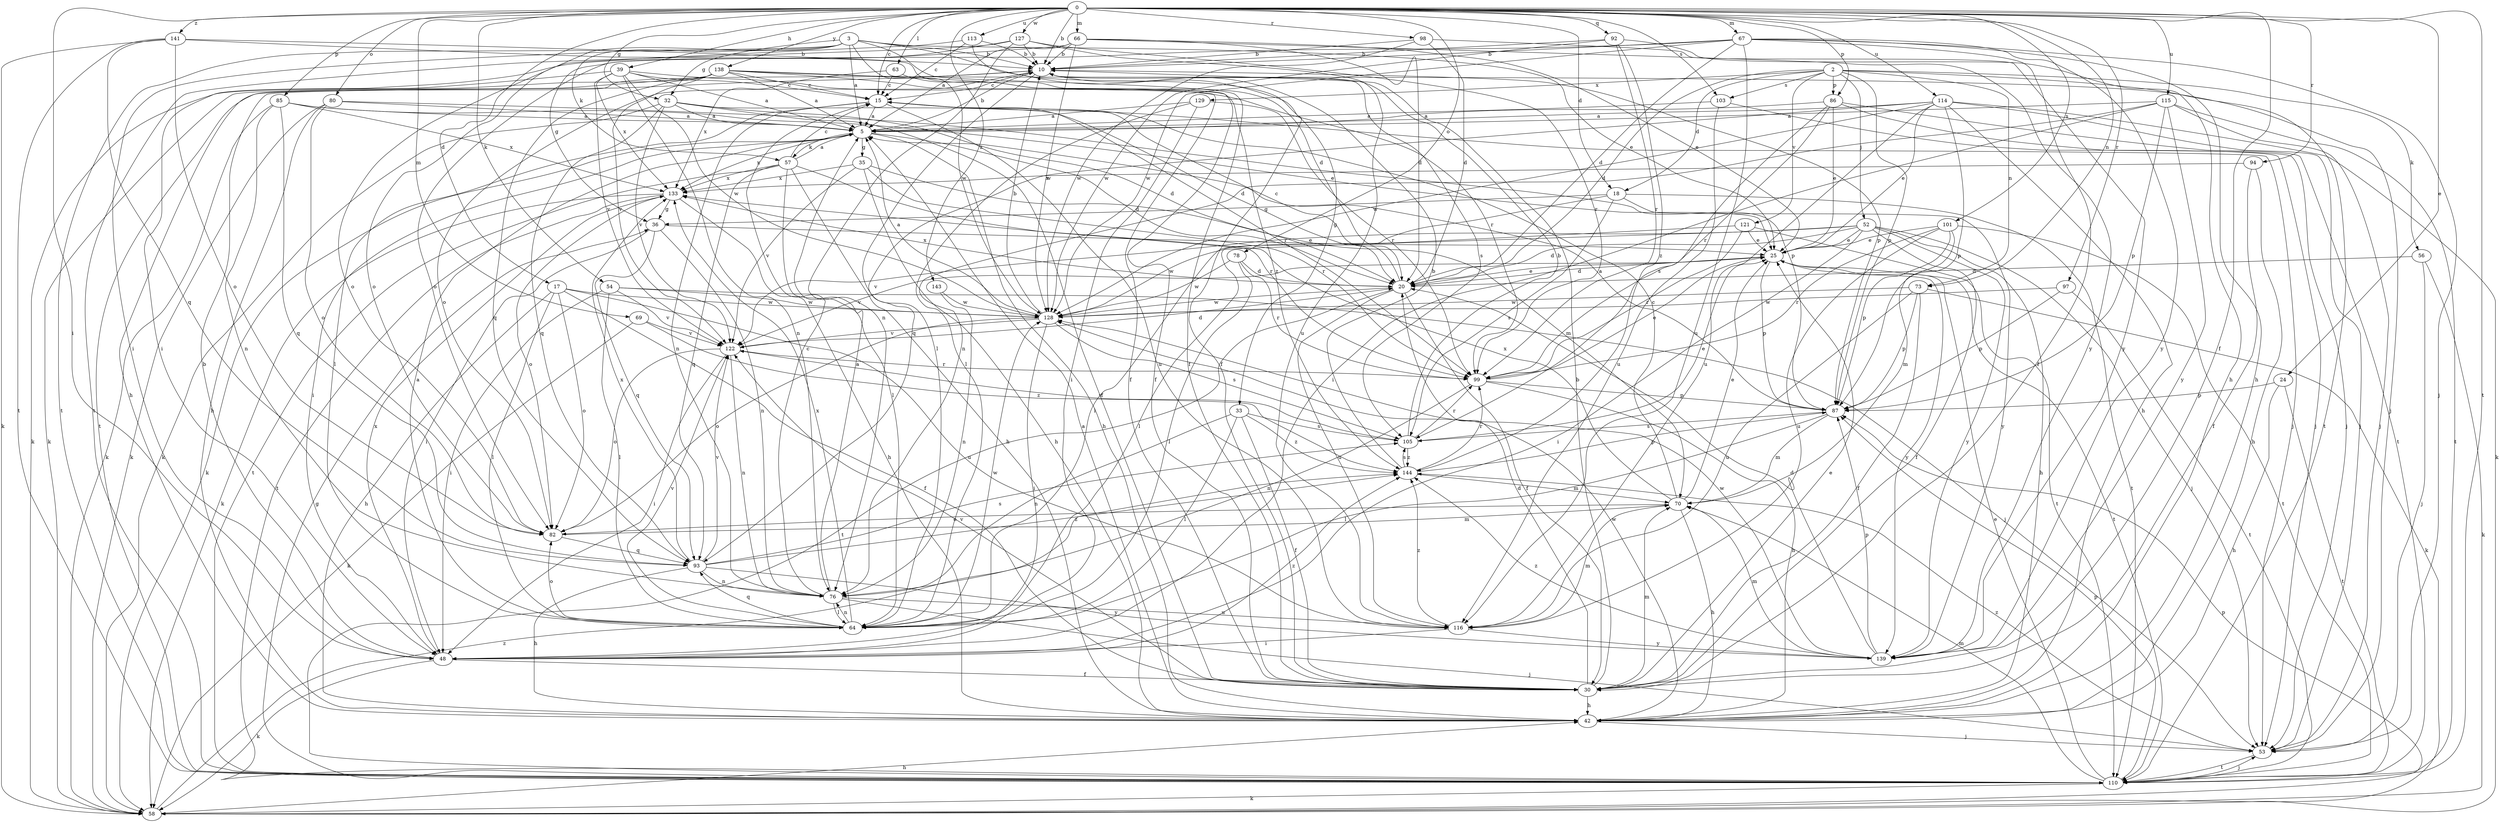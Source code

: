 strict digraph  {
0;
2;
3;
5;
10;
15;
17;
18;
20;
24;
25;
30;
32;
33;
35;
36;
39;
42;
48;
52;
53;
54;
56;
57;
58;
63;
64;
66;
67;
69;
70;
73;
76;
78;
80;
82;
85;
86;
87;
92;
93;
94;
97;
98;
99;
101;
103;
105;
110;
113;
114;
115;
116;
121;
122;
127;
128;
129;
133;
138;
139;
141;
143;
144;
0 -> 10  [label=b];
0 -> 15  [label=c];
0 -> 17  [label=d];
0 -> 18  [label=d];
0 -> 24  [label=e];
0 -> 30  [label=f];
0 -> 32  [label=g];
0 -> 39  [label=h];
0 -> 48  [label=i];
0 -> 54  [label=k];
0 -> 63  [label=l];
0 -> 66  [label=m];
0 -> 67  [label=m];
0 -> 69  [label=m];
0 -> 73  [label=n];
0 -> 78  [label=o];
0 -> 80  [label=o];
0 -> 85  [label=p];
0 -> 86  [label=p];
0 -> 92  [label=q];
0 -> 94  [label=r];
0 -> 97  [label=r];
0 -> 98  [label=r];
0 -> 101  [label=s];
0 -> 103  [label=s];
0 -> 110  [label=t];
0 -> 113  [label=u];
0 -> 114  [label=u];
0 -> 115  [label=u];
0 -> 127  [label=w];
0 -> 138  [label=y];
0 -> 141  [label=z];
0 -> 143  [label=z];
2 -> 18  [label=d];
2 -> 20  [label=d];
2 -> 52  [label=j];
2 -> 56  [label=k];
2 -> 73  [label=n];
2 -> 86  [label=p];
2 -> 87  [label=p];
2 -> 103  [label=s];
2 -> 110  [label=t];
2 -> 121  [label=v];
2 -> 129  [label=x];
3 -> 5  [label=a];
3 -> 10  [label=b];
3 -> 25  [label=e];
3 -> 30  [label=f];
3 -> 32  [label=g];
3 -> 33  [label=g];
3 -> 48  [label=i];
3 -> 57  [label=k];
3 -> 82  [label=o];
3 -> 110  [label=t];
3 -> 128  [label=w];
5 -> 10  [label=b];
5 -> 20  [label=d];
5 -> 35  [label=g];
5 -> 42  [label=h];
5 -> 48  [label=i];
5 -> 57  [label=k];
5 -> 58  [label=k];
5 -> 133  [label=x];
10 -> 15  [label=c];
10 -> 64  [label=l];
10 -> 82  [label=o];
10 -> 87  [label=p];
10 -> 105  [label=s];
10 -> 110  [label=t];
15 -> 5  [label=a];
15 -> 20  [label=d];
15 -> 53  [label=j];
15 -> 64  [label=l];
15 -> 76  [label=n];
15 -> 116  [label=u];
17 -> 30  [label=f];
17 -> 42  [label=h];
17 -> 64  [label=l];
17 -> 82  [label=o];
17 -> 116  [label=u];
17 -> 128  [label=w];
18 -> 36  [label=g];
18 -> 64  [label=l];
18 -> 105  [label=s];
18 -> 110  [label=t];
18 -> 139  [label=y];
20 -> 15  [label=c];
20 -> 25  [label=e];
20 -> 30  [label=f];
20 -> 110  [label=t];
20 -> 116  [label=u];
20 -> 128  [label=w];
20 -> 133  [label=x];
24 -> 42  [label=h];
24 -> 87  [label=p];
24 -> 110  [label=t];
25 -> 20  [label=d];
25 -> 87  [label=p];
25 -> 110  [label=t];
25 -> 122  [label=v];
25 -> 139  [label=y];
30 -> 10  [label=b];
30 -> 20  [label=d];
30 -> 25  [label=e];
30 -> 42  [label=h];
30 -> 70  [label=m];
30 -> 122  [label=v];
32 -> 5  [label=a];
32 -> 20  [label=d];
32 -> 30  [label=f];
32 -> 58  [label=k];
32 -> 93  [label=q];
32 -> 99  [label=r];
32 -> 122  [label=v];
33 -> 30  [label=f];
33 -> 64  [label=l];
33 -> 76  [label=n];
33 -> 105  [label=s];
33 -> 144  [label=z];
35 -> 42  [label=h];
35 -> 70  [label=m];
35 -> 99  [label=r];
35 -> 122  [label=v];
35 -> 133  [label=x];
36 -> 25  [label=e];
36 -> 48  [label=i];
36 -> 76  [label=n];
36 -> 93  [label=q];
39 -> 5  [label=a];
39 -> 15  [label=c];
39 -> 58  [label=k];
39 -> 76  [label=n];
39 -> 99  [label=r];
39 -> 122  [label=v];
39 -> 128  [label=w];
39 -> 133  [label=x];
42 -> 5  [label=a];
42 -> 53  [label=j];
42 -> 128  [label=w];
48 -> 10  [label=b];
48 -> 30  [label=f];
48 -> 58  [label=k];
48 -> 133  [label=x];
48 -> 144  [label=z];
52 -> 20  [label=d];
52 -> 25  [label=e];
52 -> 30  [label=f];
52 -> 42  [label=h];
52 -> 48  [label=i];
52 -> 53  [label=j];
52 -> 122  [label=v];
52 -> 128  [label=w];
52 -> 139  [label=y];
53 -> 110  [label=t];
53 -> 144  [label=z];
54 -> 48  [label=i];
54 -> 53  [label=j];
54 -> 64  [label=l];
54 -> 122  [label=v];
54 -> 128  [label=w];
56 -> 20  [label=d];
56 -> 53  [label=j];
56 -> 58  [label=k];
57 -> 5  [label=a];
57 -> 15  [label=c];
57 -> 42  [label=h];
57 -> 64  [label=l];
57 -> 93  [label=q];
57 -> 99  [label=r];
57 -> 110  [label=t];
57 -> 133  [label=x];
58 -> 42  [label=h];
58 -> 87  [label=p];
58 -> 144  [label=z];
63 -> 15  [label=c];
63 -> 30  [label=f];
63 -> 133  [label=x];
64 -> 5  [label=a];
64 -> 76  [label=n];
64 -> 82  [label=o];
64 -> 93  [label=q];
64 -> 122  [label=v];
64 -> 128  [label=w];
64 -> 133  [label=x];
66 -> 5  [label=a];
66 -> 10  [label=b];
66 -> 20  [label=d];
66 -> 25  [label=e];
66 -> 48  [label=i];
66 -> 128  [label=w];
66 -> 139  [label=y];
67 -> 10  [label=b];
67 -> 20  [label=d];
67 -> 30  [label=f];
67 -> 42  [label=h];
67 -> 53  [label=j];
67 -> 82  [label=o];
67 -> 116  [label=u];
67 -> 128  [label=w];
67 -> 139  [label=y];
69 -> 58  [label=k];
69 -> 122  [label=v];
69 -> 144  [label=z];
70 -> 15  [label=c];
70 -> 25  [label=e];
70 -> 42  [label=h];
70 -> 82  [label=o];
70 -> 133  [label=x];
73 -> 30  [label=f];
73 -> 58  [label=k];
73 -> 87  [label=p];
73 -> 116  [label=u];
73 -> 128  [label=w];
76 -> 5  [label=a];
76 -> 15  [label=c];
76 -> 53  [label=j];
76 -> 64  [label=l];
76 -> 116  [label=u];
78 -> 20  [label=d];
78 -> 64  [label=l];
78 -> 99  [label=r];
78 -> 128  [label=w];
80 -> 5  [label=a];
80 -> 42  [label=h];
80 -> 58  [label=k];
80 -> 82  [label=o];
80 -> 87  [label=p];
82 -> 70  [label=m];
82 -> 93  [label=q];
85 -> 5  [label=a];
85 -> 25  [label=e];
85 -> 58  [label=k];
85 -> 76  [label=n];
85 -> 93  [label=q];
85 -> 133  [label=x];
86 -> 5  [label=a];
86 -> 25  [label=e];
86 -> 53  [label=j];
86 -> 99  [label=r];
86 -> 105  [label=s];
86 -> 110  [label=t];
87 -> 5  [label=a];
87 -> 64  [label=l];
87 -> 70  [label=m];
87 -> 105  [label=s];
92 -> 10  [label=b];
92 -> 42  [label=h];
92 -> 99  [label=r];
92 -> 128  [label=w];
92 -> 144  [label=z];
93 -> 42  [label=h];
93 -> 76  [label=n];
93 -> 105  [label=s];
93 -> 122  [label=v];
93 -> 133  [label=x];
93 -> 139  [label=y];
93 -> 144  [label=z];
94 -> 30  [label=f];
94 -> 42  [label=h];
94 -> 133  [label=x];
97 -> 87  [label=p];
97 -> 110  [label=t];
97 -> 128  [label=w];
98 -> 10  [label=b];
98 -> 20  [label=d];
98 -> 128  [label=w];
98 -> 139  [label=y];
99 -> 25  [label=e];
99 -> 42  [label=h];
99 -> 76  [label=n];
99 -> 87  [label=p];
101 -> 25  [label=e];
101 -> 70  [label=m];
101 -> 87  [label=p];
101 -> 99  [label=r];
101 -> 110  [label=t];
101 -> 116  [label=u];
103 -> 5  [label=a];
103 -> 53  [label=j];
103 -> 116  [label=u];
105 -> 10  [label=b];
105 -> 25  [label=e];
105 -> 99  [label=r];
105 -> 122  [label=v];
105 -> 144  [label=z];
110 -> 25  [label=e];
110 -> 36  [label=g];
110 -> 53  [label=j];
110 -> 58  [label=k];
110 -> 70  [label=m];
110 -> 87  [label=p];
113 -> 10  [label=b];
113 -> 15  [label=c];
113 -> 30  [label=f];
113 -> 82  [label=o];
114 -> 5  [label=a];
114 -> 25  [label=e];
114 -> 42  [label=h];
114 -> 53  [label=j];
114 -> 58  [label=k];
114 -> 87  [label=p];
114 -> 93  [label=q];
114 -> 116  [label=u];
114 -> 128  [label=w];
115 -> 5  [label=a];
115 -> 48  [label=i];
115 -> 53  [label=j];
115 -> 76  [label=n];
115 -> 87  [label=p];
115 -> 110  [label=t];
115 -> 139  [label=y];
116 -> 48  [label=i];
116 -> 70  [label=m];
116 -> 139  [label=y];
116 -> 144  [label=z];
121 -> 25  [label=e];
121 -> 64  [label=l];
121 -> 99  [label=r];
121 -> 110  [label=t];
122 -> 20  [label=d];
122 -> 48  [label=i];
122 -> 76  [label=n];
122 -> 82  [label=o];
122 -> 99  [label=r];
127 -> 10  [label=b];
127 -> 36  [label=g];
127 -> 76  [label=n];
127 -> 99  [label=r];
127 -> 110  [label=t];
127 -> 116  [label=u];
128 -> 5  [label=a];
128 -> 10  [label=b];
128 -> 48  [label=i];
128 -> 82  [label=o];
128 -> 105  [label=s];
128 -> 122  [label=v];
129 -> 5  [label=a];
129 -> 48  [label=i];
129 -> 64  [label=l];
129 -> 99  [label=r];
133 -> 36  [label=g];
133 -> 42  [label=h];
133 -> 58  [label=k];
133 -> 82  [label=o];
133 -> 110  [label=t];
138 -> 5  [label=a];
138 -> 15  [label=c];
138 -> 30  [label=f];
138 -> 42  [label=h];
138 -> 53  [label=j];
138 -> 58  [label=k];
138 -> 93  [label=q];
138 -> 122  [label=v];
138 -> 144  [label=z];
139 -> 20  [label=d];
139 -> 70  [label=m];
139 -> 87  [label=p];
139 -> 128  [label=w];
139 -> 144  [label=z];
141 -> 10  [label=b];
141 -> 20  [label=d];
141 -> 58  [label=k];
141 -> 82  [label=o];
141 -> 93  [label=q];
141 -> 110  [label=t];
143 -> 76  [label=n];
143 -> 128  [label=w];
144 -> 10  [label=b];
144 -> 70  [label=m];
144 -> 87  [label=p];
144 -> 99  [label=r];
144 -> 105  [label=s];
}
